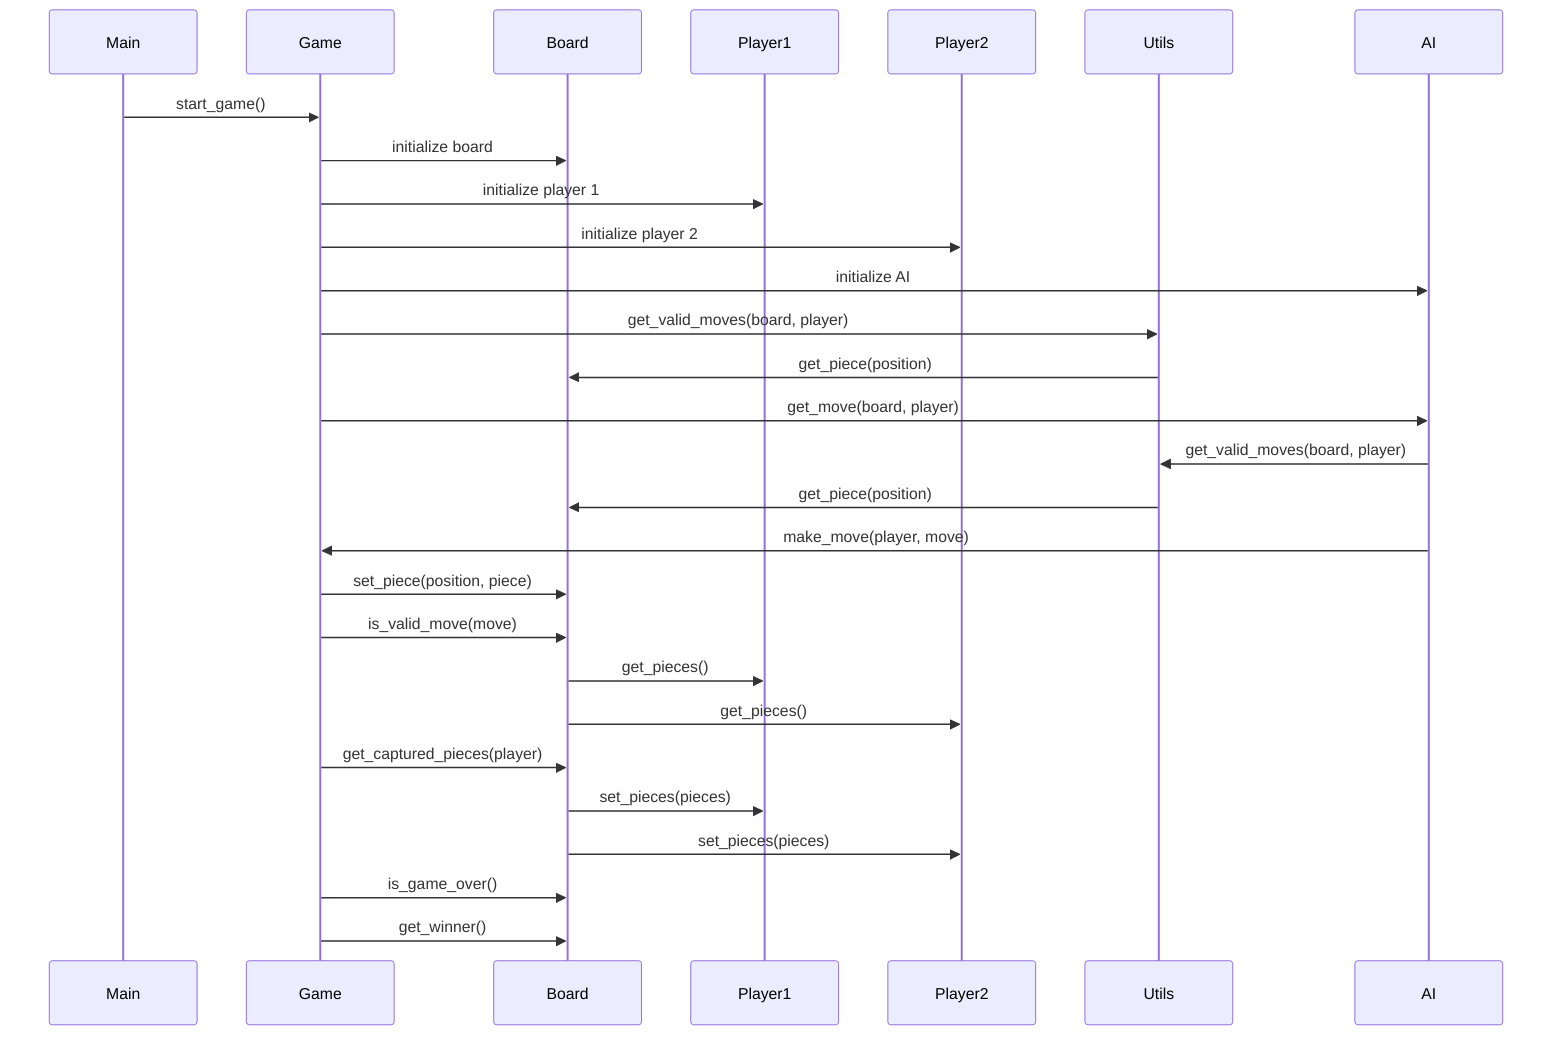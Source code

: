 sequenceDiagram
    participant M as Main
    participant G as Game
    participant B as Board
    participant P1 as Player1
    participant P2 as Player2
    participant U as Utils
    participant AI as AI

    M->>G: start_game()
    G->>B: initialize board
    G->>P1: initialize player 1
    G->>P2: initialize player 2
    G->>AI: initialize AI
    G->>U: get_valid_moves(board, player)
    U->>B: get_piece(position)
    G->>AI: get_move(board, player)
    AI->>U: get_valid_moves(board, player)
    U->>B: get_piece(position)
    AI->>G: make_move(player, move)
    G->>B: set_piece(position, piece)
    G->>B: is_valid_move(move)
    B->>P1: get_pieces()
    B->>P2: get_pieces()
    G->>B: get_captured_pieces(player)
    B->>P1: set_pieces(pieces)
    B->>P2: set_pieces(pieces)
    G->>B: is_game_over()
    G->>B: get_winner()